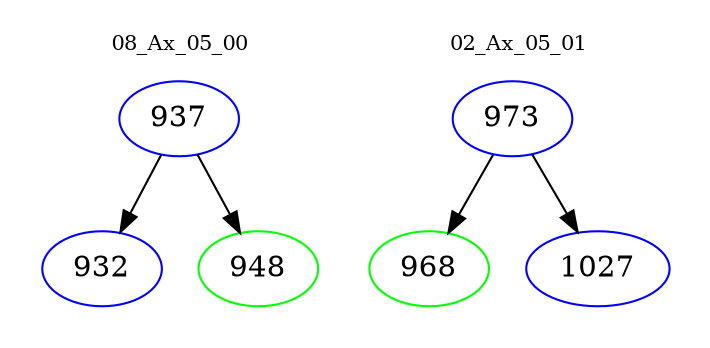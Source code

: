 digraph{
subgraph cluster_0 {
color = white
label = "08_Ax_05_00";
fontsize=10;
T0_937 [label="937", color="blue"]
T0_937 -> T0_932 [color="black"]
T0_932 [label="932", color="blue"]
T0_937 -> T0_948 [color="black"]
T0_948 [label="948", color="green"]
}
subgraph cluster_1 {
color = white
label = "02_Ax_05_01";
fontsize=10;
T1_973 [label="973", color="blue"]
T1_973 -> T1_968 [color="black"]
T1_968 [label="968", color="green"]
T1_973 -> T1_1027 [color="black"]
T1_1027 [label="1027", color="blue"]
}
}
